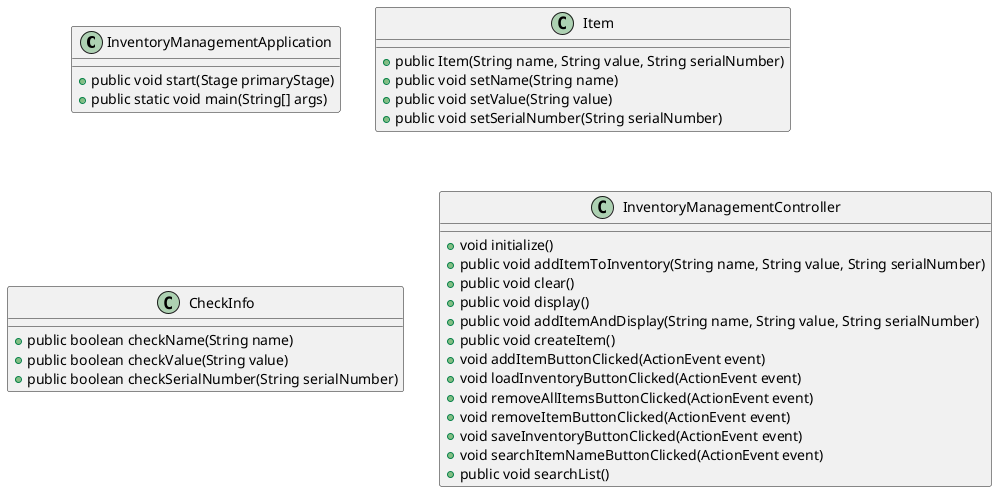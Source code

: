 @startuml

class InventoryManagementApplication
{
+public void start(Stage primaryStage)
+public static void main(String[] args)
}

class Item
{
+public Item(String name, String value, String serialNumber)
+public void setName(String name)
+public void setValue(String value)
+public void setSerialNumber(String serialNumber)
}

class CheckInfo
{
+public boolean checkName(String name)
+public boolean checkValue(String value)
+public boolean checkSerialNumber(String serialNumber)
}

class InventoryManagementController
{
+void initialize()
+public void addItemToInventory(String name, String value, String serialNumber)
+public void clear()
+public void display()
+public void addItemAndDisplay(String name, String value, String serialNumber)
+public void createItem()
+void addItemButtonClicked(ActionEvent event)
+void loadInventoryButtonClicked(ActionEvent event)
+void removeAllItemsButtonClicked(ActionEvent event)
+void removeItemButtonClicked(ActionEvent event)
+void saveInventoryButtonClicked(ActionEvent event)
+void searchItemNameButtonClicked(ActionEvent event)
+public void searchList()

}

@enduml